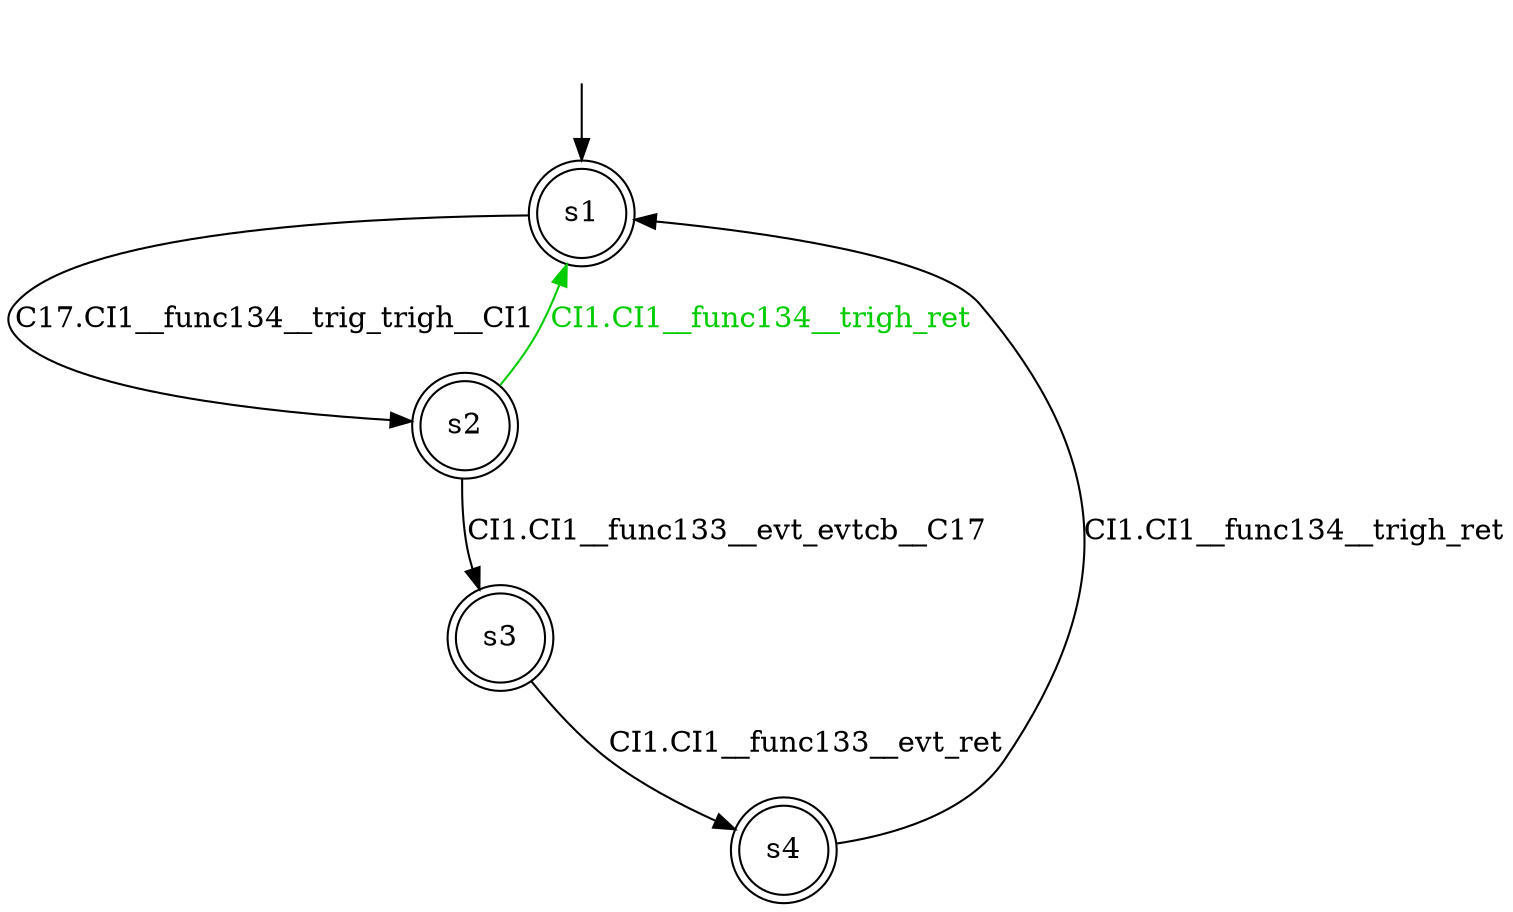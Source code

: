 digraph diffautomaton {
	1 [label=<s1> shape="doublecircle"];
	2 [label=<s2> shape="doublecircle"];
	3 [label=<s3> shape="doublecircle"];
	4 [label=<s4> shape="doublecircle"];
	__init1 [label=<> shape="none"];
	__init1 -> 1;
	1 -> 2 [label=<<font color="#000000">C17.CI1__func134__trig_trigh__CI1</font>> id="1-0-2"];
	2 -> 3 [label=<<font color="#000000">CI1.CI1__func133__evt_evtcb__C17</font>> id="2-0-3"];
	2 -> 1 [label=<<font color="#00cc00">CI1.CI1__func134__trigh_ret</font>> color="#00cc00" id="2-1-1"];
	3 -> 4 [label=<<font color="#000000">CI1.CI1__func133__evt_ret</font>> id="3-0-4"];
	4 -> 1 [label=<<font color="#000000">CI1.CI1__func134__trigh_ret</font>> id="4-0-1"];
}
